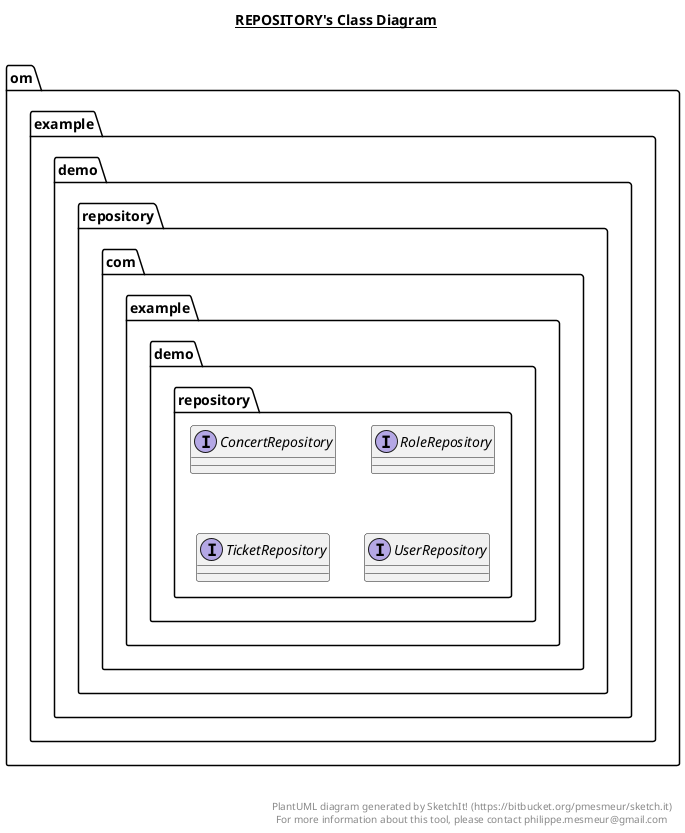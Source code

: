 @startuml

title __REPOSITORY's Class Diagram__\n


    namespace om.example.demo {
      namespace repository {
        interface com.example.demo.repository.ConcertRepository {
        }
      }
    }

  


    namespace om.example.demo {
      namespace repository {
        interface com.example.demo.repository.RoleRepository {
        }
      }
    }

  


    namespace om.example.demo {
      namespace repository {
        interface com.example.demo.repository.TicketRepository {
        }
      }
    }

  


    namespace om.example.demo {
      namespace repository {
        interface com.example.demo.repository.UserRepository {
        }
      }
    }

  



right footer


PlantUML diagram generated by SketchIt! (https://bitbucket.org/pmesmeur/sketch.it)
For more information about this tool, please contact philippe.mesmeur@gmail.com
endfooter

@enduml
